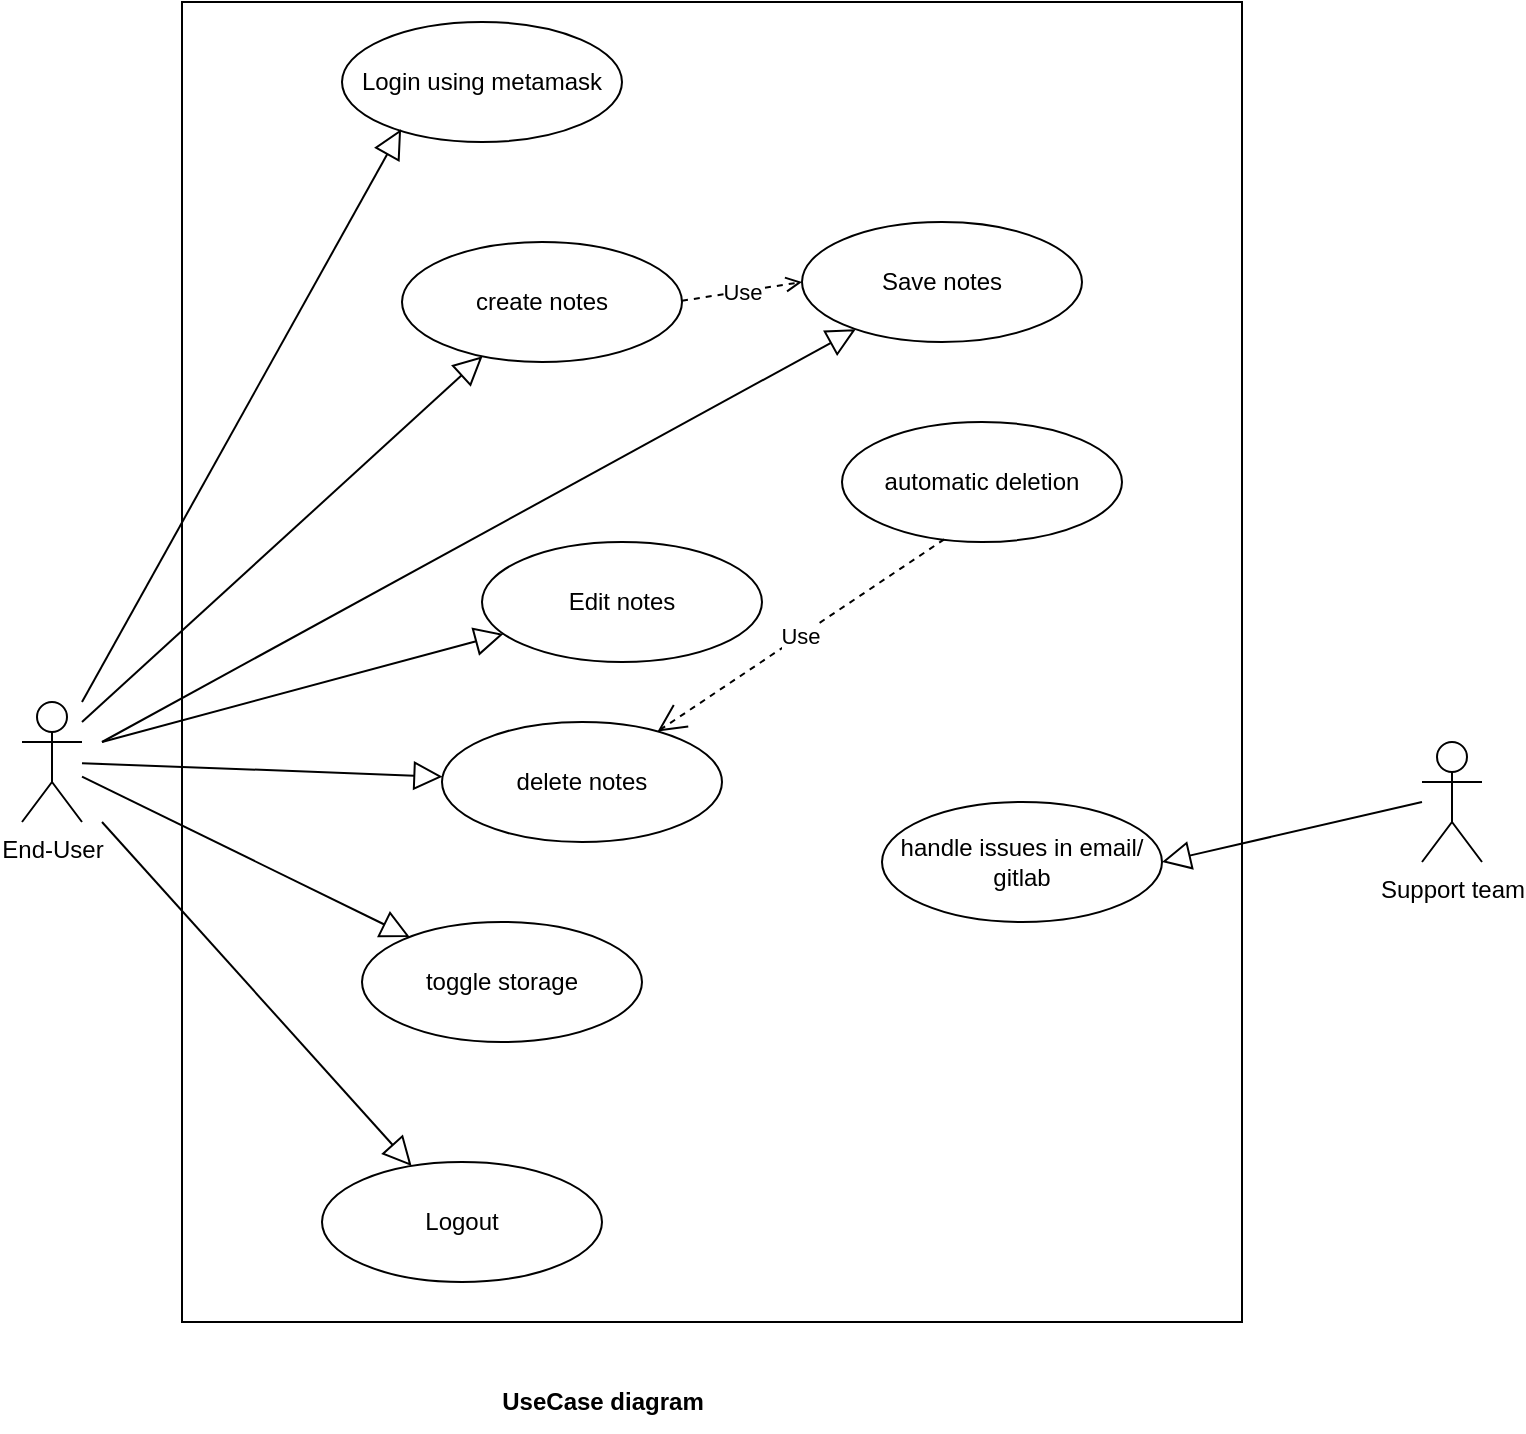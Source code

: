 <mxfile version="21.1.1" type="device">
  <diagram name="Page-1" id="eB6WQB1ni22udU52tHjP">
    <mxGraphModel dx="1050" dy="549" grid="1" gridSize="10" guides="1" tooltips="1" connect="1" arrows="1" fold="1" page="1" pageScale="1" pageWidth="850" pageHeight="1100" math="0" shadow="0">
      <root>
        <mxCell id="0" />
        <mxCell id="1" parent="0" />
        <mxCell id="r6-muIFebZaNlUlW9fvT-19" value="&lt;br&gt;" style="html=1;whiteSpace=wrap;" parent="1" vertex="1">
          <mxGeometry x="120" y="50" width="530" height="660" as="geometry" />
        </mxCell>
        <mxCell id="r6-muIFebZaNlUlW9fvT-1" value="End-User" style="shape=umlActor;verticalLabelPosition=bottom;verticalAlign=top;html=1;outlineConnect=0;" parent="1" vertex="1">
          <mxGeometry x="40" y="400" width="30" height="60" as="geometry" />
        </mxCell>
        <mxCell id="r6-muIFebZaNlUlW9fvT-2" value="Support team" style="shape=umlActor;verticalLabelPosition=bottom;verticalAlign=top;html=1;outlineConnect=0;" parent="1" vertex="1">
          <mxGeometry x="740" y="420" width="30" height="60" as="geometry" />
        </mxCell>
        <mxCell id="r6-muIFebZaNlUlW9fvT-6" value="Login using metamask" style="ellipse;whiteSpace=wrap;html=1;" parent="1" vertex="1">
          <mxGeometry x="200" y="60" width="140" height="60" as="geometry" />
        </mxCell>
        <mxCell id="r6-muIFebZaNlUlW9fvT-7" value="create notes" style="ellipse;whiteSpace=wrap;html=1;" parent="1" vertex="1">
          <mxGeometry x="230" y="170" width="140" height="60" as="geometry" />
        </mxCell>
        <mxCell id="r6-muIFebZaNlUlW9fvT-8" value="Edit notes" style="ellipse;whiteSpace=wrap;html=1;" parent="1" vertex="1">
          <mxGeometry x="270" y="320" width="140" height="60" as="geometry" />
        </mxCell>
        <mxCell id="r6-muIFebZaNlUlW9fvT-9" value="delete notes" style="ellipse;whiteSpace=wrap;html=1;" parent="1" vertex="1">
          <mxGeometry x="250" y="410" width="140" height="60" as="geometry" />
        </mxCell>
        <mxCell id="r6-muIFebZaNlUlW9fvT-10" value="toggle storage" style="ellipse;whiteSpace=wrap;html=1;" parent="1" vertex="1">
          <mxGeometry x="210" y="510" width="140" height="60" as="geometry" />
        </mxCell>
        <mxCell id="r6-muIFebZaNlUlW9fvT-12" value="Save notes" style="ellipse;whiteSpace=wrap;html=1;" parent="1" vertex="1">
          <mxGeometry x="430" y="160" width="140" height="60" as="geometry" />
        </mxCell>
        <mxCell id="r6-muIFebZaNlUlW9fvT-13" value="Logout" style="ellipse;whiteSpace=wrap;html=1;" parent="1" vertex="1">
          <mxGeometry x="190" y="630" width="140" height="60" as="geometry" />
        </mxCell>
        <mxCell id="r6-muIFebZaNlUlW9fvT-18" value="automatic deletion" style="ellipse;whiteSpace=wrap;html=1;" parent="1" vertex="1">
          <mxGeometry x="450" y="260" width="140" height="60" as="geometry" />
        </mxCell>
        <mxCell id="r6-muIFebZaNlUlW9fvT-20" value="handle issues in email/ gitlab" style="ellipse;whiteSpace=wrap;html=1;" parent="1" vertex="1">
          <mxGeometry x="470" y="450" width="140" height="60" as="geometry" />
        </mxCell>
        <mxCell id="r6-muIFebZaNlUlW9fvT-23" value="" style="endArrow=block;endFill=0;endSize=12;html=1;rounded=0;entryX=0.211;entryY=0.894;entryDx=0;entryDy=0;entryPerimeter=0;" parent="1" target="r6-muIFebZaNlUlW9fvT-6" edge="1">
          <mxGeometry width="160" relative="1" as="geometry">
            <mxPoint x="70" y="400" as="sourcePoint" />
            <mxPoint x="200" y="260" as="targetPoint" />
          </mxGeometry>
        </mxCell>
        <mxCell id="r6-muIFebZaNlUlW9fvT-24" value="" style="endArrow=block;endFill=0;endSize=12;html=1;rounded=0;" parent="1" target="r6-muIFebZaNlUlW9fvT-7" edge="1">
          <mxGeometry width="160" relative="1" as="geometry">
            <mxPoint x="70" y="410" as="sourcePoint" />
            <mxPoint x="230" y="94" as="targetPoint" />
          </mxGeometry>
        </mxCell>
        <mxCell id="r6-muIFebZaNlUlW9fvT-25" value="" style="endArrow=block;endFill=0;endSize=12;html=1;rounded=0;" parent="1" target="r6-muIFebZaNlUlW9fvT-8" edge="1">
          <mxGeometry width="160" relative="1" as="geometry">
            <mxPoint x="80" y="420" as="sourcePoint" />
            <mxPoint x="240" y="104" as="targetPoint" />
          </mxGeometry>
        </mxCell>
        <mxCell id="r6-muIFebZaNlUlW9fvT-26" value="" style="endArrow=block;endFill=0;endSize=12;html=1;rounded=0;" parent="1" source="r6-muIFebZaNlUlW9fvT-1" target="r6-muIFebZaNlUlW9fvT-9" edge="1">
          <mxGeometry width="160" relative="1" as="geometry">
            <mxPoint x="93" y="406" as="sourcePoint" />
            <mxPoint x="250" y="114" as="targetPoint" />
          </mxGeometry>
        </mxCell>
        <mxCell id="r6-muIFebZaNlUlW9fvT-27" value="" style="endArrow=block;endFill=0;endSize=12;html=1;rounded=0;" parent="1" source="r6-muIFebZaNlUlW9fvT-1" target="r6-muIFebZaNlUlW9fvT-10" edge="1">
          <mxGeometry width="160" relative="1" as="geometry">
            <mxPoint x="103" y="416" as="sourcePoint" />
            <mxPoint x="260" y="124" as="targetPoint" />
          </mxGeometry>
        </mxCell>
        <mxCell id="r6-muIFebZaNlUlW9fvT-29" value="" style="endArrow=block;endFill=0;endSize=12;html=1;rounded=0;" parent="1" target="r6-muIFebZaNlUlW9fvT-13" edge="1">
          <mxGeometry width="160" relative="1" as="geometry">
            <mxPoint x="80" y="460" as="sourcePoint" />
            <mxPoint x="216" y="475" as="targetPoint" />
          </mxGeometry>
        </mxCell>
        <mxCell id="Nw9kA9vdA8MW54HGvY_V-1" value="" style="endArrow=block;endFill=0;endSize=12;html=1;rounded=0;entryX=1;entryY=0.5;entryDx=0;entryDy=0;" parent="1" target="r6-muIFebZaNlUlW9fvT-20" edge="1">
          <mxGeometry width="160" relative="1" as="geometry">
            <mxPoint x="740" y="450" as="sourcePoint" />
            <mxPoint x="607" y="702" as="targetPoint" />
          </mxGeometry>
        </mxCell>
        <mxCell id="Nw9kA9vdA8MW54HGvY_V-2" value="Use" style="endArrow=open;dashed=1;html=1;rounded=0;entryX=0;entryY=0.5;entryDx=0;entryDy=0;" parent="1" target="r6-muIFebZaNlUlW9fvT-12" edge="1">
          <mxGeometry width="160" relative="1" as="geometry">
            <mxPoint x="370" y="199.37" as="sourcePoint" />
            <mxPoint x="440" y="190" as="targetPoint" />
          </mxGeometry>
        </mxCell>
        <mxCell id="Nw9kA9vdA8MW54HGvY_V-3" value="" style="endArrow=block;endFill=0;endSize=12;html=1;rounded=0;" parent="1" target="r6-muIFebZaNlUlW9fvT-12" edge="1">
          <mxGeometry width="160" relative="1" as="geometry">
            <mxPoint x="80" y="420" as="sourcePoint" />
            <mxPoint x="278" y="237" as="targetPoint" />
          </mxGeometry>
        </mxCell>
        <mxCell id="Nw9kA9vdA8MW54HGvY_V-5" value="Use" style="endArrow=open;endSize=12;dashed=1;html=1;rounded=0;exitX=0.365;exitY=0.978;exitDx=0;exitDy=0;exitPerimeter=0;" parent="1" source="r6-muIFebZaNlUlW9fvT-18" target="r6-muIFebZaNlUlW9fvT-9" edge="1">
          <mxGeometry width="160" relative="1" as="geometry">
            <mxPoint x="330" y="380" as="sourcePoint" />
            <mxPoint x="490" y="380" as="targetPoint" />
          </mxGeometry>
        </mxCell>
        <mxCell id="Nw9kA9vdA8MW54HGvY_V-6" value="&lt;b&gt;UseCase diagram&lt;/b&gt;" style="text;html=1;align=center;verticalAlign=middle;resizable=0;points=[];autosize=1;strokeColor=none;fillColor=none;" parent="1" vertex="1">
          <mxGeometry x="270" y="735" width="120" height="30" as="geometry" />
        </mxCell>
      </root>
    </mxGraphModel>
  </diagram>
</mxfile>

